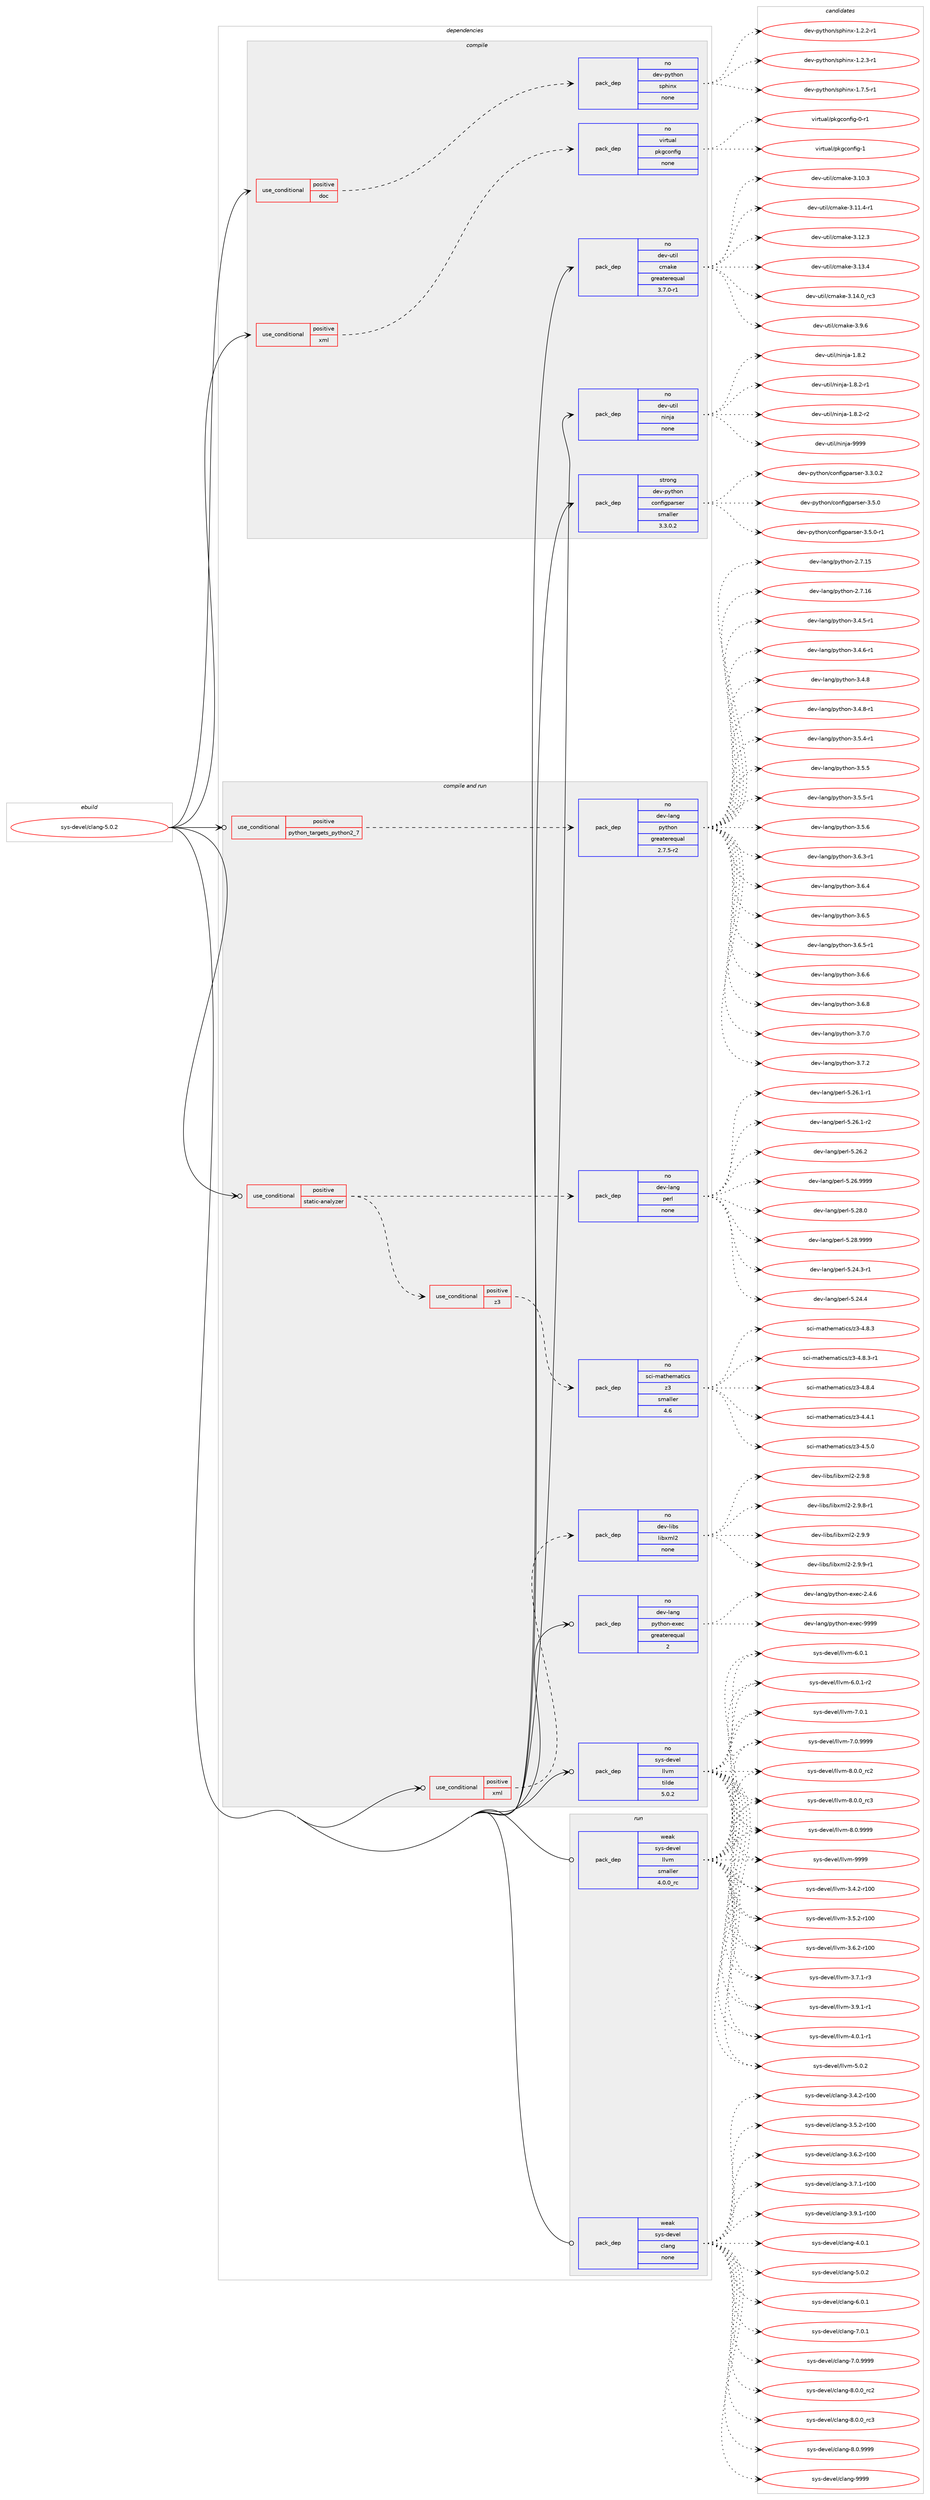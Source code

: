 digraph prolog {

# *************
# Graph options
# *************

newrank=true;
concentrate=true;
compound=true;
graph [rankdir=LR,fontname=Helvetica,fontsize=10,ranksep=1.5];#, ranksep=2.5, nodesep=0.2];
edge  [arrowhead=vee];
node  [fontname=Helvetica,fontsize=10];

# **********
# The ebuild
# **********

subgraph cluster_leftcol {
color=gray;
rank=same;
label=<<i>ebuild</i>>;
id [label="sys-devel/clang-5.0.2", color=red, width=4, href="../sys-devel/clang-5.0.2.svg"];
}

# ****************
# The dependencies
# ****************

subgraph cluster_midcol {
color=gray;
label=<<i>dependencies</i>>;
subgraph cluster_compile {
fillcolor="#eeeeee";
style=filled;
label=<<i>compile</i>>;
subgraph cond459395 {
dependency1726841 [label=<<TABLE BORDER="0" CELLBORDER="1" CELLSPACING="0" CELLPADDING="4"><TR><TD ROWSPAN="3" CELLPADDING="10">use_conditional</TD></TR><TR><TD>positive</TD></TR><TR><TD>doc</TD></TR></TABLE>>, shape=none, color=red];
subgraph pack1239148 {
dependency1726842 [label=<<TABLE BORDER="0" CELLBORDER="1" CELLSPACING="0" CELLPADDING="4" WIDTH="220"><TR><TD ROWSPAN="6" CELLPADDING="30">pack_dep</TD></TR><TR><TD WIDTH="110">no</TD></TR><TR><TD>dev-python</TD></TR><TR><TD>sphinx</TD></TR><TR><TD>none</TD></TR><TR><TD></TD></TR></TABLE>>, shape=none, color=blue];
}
dependency1726841:e -> dependency1726842:w [weight=20,style="dashed",arrowhead="vee"];
}
id:e -> dependency1726841:w [weight=20,style="solid",arrowhead="vee"];
subgraph cond459396 {
dependency1726843 [label=<<TABLE BORDER="0" CELLBORDER="1" CELLSPACING="0" CELLPADDING="4"><TR><TD ROWSPAN="3" CELLPADDING="10">use_conditional</TD></TR><TR><TD>positive</TD></TR><TR><TD>xml</TD></TR></TABLE>>, shape=none, color=red];
subgraph pack1239149 {
dependency1726844 [label=<<TABLE BORDER="0" CELLBORDER="1" CELLSPACING="0" CELLPADDING="4" WIDTH="220"><TR><TD ROWSPAN="6" CELLPADDING="30">pack_dep</TD></TR><TR><TD WIDTH="110">no</TD></TR><TR><TD>virtual</TD></TR><TR><TD>pkgconfig</TD></TR><TR><TD>none</TD></TR><TR><TD></TD></TR></TABLE>>, shape=none, color=blue];
}
dependency1726843:e -> dependency1726844:w [weight=20,style="dashed",arrowhead="vee"];
}
id:e -> dependency1726843:w [weight=20,style="solid",arrowhead="vee"];
subgraph pack1239150 {
dependency1726845 [label=<<TABLE BORDER="0" CELLBORDER="1" CELLSPACING="0" CELLPADDING="4" WIDTH="220"><TR><TD ROWSPAN="6" CELLPADDING="30">pack_dep</TD></TR><TR><TD WIDTH="110">no</TD></TR><TR><TD>dev-util</TD></TR><TR><TD>cmake</TD></TR><TR><TD>greaterequal</TD></TR><TR><TD>3.7.0-r1</TD></TR></TABLE>>, shape=none, color=blue];
}
id:e -> dependency1726845:w [weight=20,style="solid",arrowhead="vee"];
subgraph pack1239151 {
dependency1726846 [label=<<TABLE BORDER="0" CELLBORDER="1" CELLSPACING="0" CELLPADDING="4" WIDTH="220"><TR><TD ROWSPAN="6" CELLPADDING="30">pack_dep</TD></TR><TR><TD WIDTH="110">no</TD></TR><TR><TD>dev-util</TD></TR><TR><TD>ninja</TD></TR><TR><TD>none</TD></TR><TR><TD></TD></TR></TABLE>>, shape=none, color=blue];
}
id:e -> dependency1726846:w [weight=20,style="solid",arrowhead="vee"];
subgraph pack1239152 {
dependency1726847 [label=<<TABLE BORDER="0" CELLBORDER="1" CELLSPACING="0" CELLPADDING="4" WIDTH="220"><TR><TD ROWSPAN="6" CELLPADDING="30">pack_dep</TD></TR><TR><TD WIDTH="110">strong</TD></TR><TR><TD>dev-python</TD></TR><TR><TD>configparser</TD></TR><TR><TD>smaller</TD></TR><TR><TD>3.3.0.2</TD></TR></TABLE>>, shape=none, color=blue];
}
id:e -> dependency1726847:w [weight=20,style="solid",arrowhead="vee"];
}
subgraph cluster_compileandrun {
fillcolor="#eeeeee";
style=filled;
label=<<i>compile and run</i>>;
subgraph cond459397 {
dependency1726848 [label=<<TABLE BORDER="0" CELLBORDER="1" CELLSPACING="0" CELLPADDING="4"><TR><TD ROWSPAN="3" CELLPADDING="10">use_conditional</TD></TR><TR><TD>positive</TD></TR><TR><TD>python_targets_python2_7</TD></TR></TABLE>>, shape=none, color=red];
subgraph pack1239153 {
dependency1726849 [label=<<TABLE BORDER="0" CELLBORDER="1" CELLSPACING="0" CELLPADDING="4" WIDTH="220"><TR><TD ROWSPAN="6" CELLPADDING="30">pack_dep</TD></TR><TR><TD WIDTH="110">no</TD></TR><TR><TD>dev-lang</TD></TR><TR><TD>python</TD></TR><TR><TD>greaterequal</TD></TR><TR><TD>2.7.5-r2</TD></TR></TABLE>>, shape=none, color=blue];
}
dependency1726848:e -> dependency1726849:w [weight=20,style="dashed",arrowhead="vee"];
}
id:e -> dependency1726848:w [weight=20,style="solid",arrowhead="odotvee"];
subgraph cond459398 {
dependency1726850 [label=<<TABLE BORDER="0" CELLBORDER="1" CELLSPACING="0" CELLPADDING="4"><TR><TD ROWSPAN="3" CELLPADDING="10">use_conditional</TD></TR><TR><TD>positive</TD></TR><TR><TD>static-analyzer</TD></TR></TABLE>>, shape=none, color=red];
subgraph pack1239154 {
dependency1726851 [label=<<TABLE BORDER="0" CELLBORDER="1" CELLSPACING="0" CELLPADDING="4" WIDTH="220"><TR><TD ROWSPAN="6" CELLPADDING="30">pack_dep</TD></TR><TR><TD WIDTH="110">no</TD></TR><TR><TD>dev-lang</TD></TR><TR><TD>perl</TD></TR><TR><TD>none</TD></TR><TR><TD></TD></TR></TABLE>>, shape=none, color=blue];
}
dependency1726850:e -> dependency1726851:w [weight=20,style="dashed",arrowhead="vee"];
subgraph cond459399 {
dependency1726852 [label=<<TABLE BORDER="0" CELLBORDER="1" CELLSPACING="0" CELLPADDING="4"><TR><TD ROWSPAN="3" CELLPADDING="10">use_conditional</TD></TR><TR><TD>positive</TD></TR><TR><TD>z3</TD></TR></TABLE>>, shape=none, color=red];
subgraph pack1239155 {
dependency1726853 [label=<<TABLE BORDER="0" CELLBORDER="1" CELLSPACING="0" CELLPADDING="4" WIDTH="220"><TR><TD ROWSPAN="6" CELLPADDING="30">pack_dep</TD></TR><TR><TD WIDTH="110">no</TD></TR><TR><TD>sci-mathematics</TD></TR><TR><TD>z3</TD></TR><TR><TD>smaller</TD></TR><TR><TD>4.6</TD></TR></TABLE>>, shape=none, color=blue];
}
dependency1726852:e -> dependency1726853:w [weight=20,style="dashed",arrowhead="vee"];
}
dependency1726850:e -> dependency1726852:w [weight=20,style="dashed",arrowhead="vee"];
}
id:e -> dependency1726850:w [weight=20,style="solid",arrowhead="odotvee"];
subgraph cond459400 {
dependency1726854 [label=<<TABLE BORDER="0" CELLBORDER="1" CELLSPACING="0" CELLPADDING="4"><TR><TD ROWSPAN="3" CELLPADDING="10">use_conditional</TD></TR><TR><TD>positive</TD></TR><TR><TD>xml</TD></TR></TABLE>>, shape=none, color=red];
subgraph pack1239156 {
dependency1726855 [label=<<TABLE BORDER="0" CELLBORDER="1" CELLSPACING="0" CELLPADDING="4" WIDTH="220"><TR><TD ROWSPAN="6" CELLPADDING="30">pack_dep</TD></TR><TR><TD WIDTH="110">no</TD></TR><TR><TD>dev-libs</TD></TR><TR><TD>libxml2</TD></TR><TR><TD>none</TD></TR><TR><TD></TD></TR></TABLE>>, shape=none, color=blue];
}
dependency1726854:e -> dependency1726855:w [weight=20,style="dashed",arrowhead="vee"];
}
id:e -> dependency1726854:w [weight=20,style="solid",arrowhead="odotvee"];
subgraph pack1239157 {
dependency1726856 [label=<<TABLE BORDER="0" CELLBORDER="1" CELLSPACING="0" CELLPADDING="4" WIDTH="220"><TR><TD ROWSPAN="6" CELLPADDING="30">pack_dep</TD></TR><TR><TD WIDTH="110">no</TD></TR><TR><TD>dev-lang</TD></TR><TR><TD>python-exec</TD></TR><TR><TD>greaterequal</TD></TR><TR><TD>2</TD></TR></TABLE>>, shape=none, color=blue];
}
id:e -> dependency1726856:w [weight=20,style="solid",arrowhead="odotvee"];
subgraph pack1239158 {
dependency1726857 [label=<<TABLE BORDER="0" CELLBORDER="1" CELLSPACING="0" CELLPADDING="4" WIDTH="220"><TR><TD ROWSPAN="6" CELLPADDING="30">pack_dep</TD></TR><TR><TD WIDTH="110">no</TD></TR><TR><TD>sys-devel</TD></TR><TR><TD>llvm</TD></TR><TR><TD>tilde</TD></TR><TR><TD>5.0.2</TD></TR></TABLE>>, shape=none, color=blue];
}
id:e -> dependency1726857:w [weight=20,style="solid",arrowhead="odotvee"];
}
subgraph cluster_run {
fillcolor="#eeeeee";
style=filled;
label=<<i>run</i>>;
subgraph pack1239159 {
dependency1726858 [label=<<TABLE BORDER="0" CELLBORDER="1" CELLSPACING="0" CELLPADDING="4" WIDTH="220"><TR><TD ROWSPAN="6" CELLPADDING="30">pack_dep</TD></TR><TR><TD WIDTH="110">weak</TD></TR><TR><TD>sys-devel</TD></TR><TR><TD>clang</TD></TR><TR><TD>none</TD></TR><TR><TD></TD></TR></TABLE>>, shape=none, color=blue];
}
id:e -> dependency1726858:w [weight=20,style="solid",arrowhead="odot"];
subgraph pack1239160 {
dependency1726859 [label=<<TABLE BORDER="0" CELLBORDER="1" CELLSPACING="0" CELLPADDING="4" WIDTH="220"><TR><TD ROWSPAN="6" CELLPADDING="30">pack_dep</TD></TR><TR><TD WIDTH="110">weak</TD></TR><TR><TD>sys-devel</TD></TR><TR><TD>llvm</TD></TR><TR><TD>smaller</TD></TR><TR><TD>4.0.0_rc</TD></TR></TABLE>>, shape=none, color=blue];
}
id:e -> dependency1726859:w [weight=20,style="solid",arrowhead="odot"];
}
}

# **************
# The candidates
# **************

subgraph cluster_choices {
rank=same;
color=gray;
label=<<i>candidates</i>>;

subgraph choice1239148 {
color=black;
nodesep=1;
choice10010111845112121116104111110471151121041051101204549465046504511449 [label="dev-python/sphinx-1.2.2-r1", color=red, width=4,href="../dev-python/sphinx-1.2.2-r1.svg"];
choice10010111845112121116104111110471151121041051101204549465046514511449 [label="dev-python/sphinx-1.2.3-r1", color=red, width=4,href="../dev-python/sphinx-1.2.3-r1.svg"];
choice10010111845112121116104111110471151121041051101204549465546534511449 [label="dev-python/sphinx-1.7.5-r1", color=red, width=4,href="../dev-python/sphinx-1.7.5-r1.svg"];
dependency1726842:e -> choice10010111845112121116104111110471151121041051101204549465046504511449:w [style=dotted,weight="100"];
dependency1726842:e -> choice10010111845112121116104111110471151121041051101204549465046514511449:w [style=dotted,weight="100"];
dependency1726842:e -> choice10010111845112121116104111110471151121041051101204549465546534511449:w [style=dotted,weight="100"];
}
subgraph choice1239149 {
color=black;
nodesep=1;
choice11810511411611797108471121071039911111010210510345484511449 [label="virtual/pkgconfig-0-r1", color=red, width=4,href="../virtual/pkgconfig-0-r1.svg"];
choice1181051141161179710847112107103991111101021051034549 [label="virtual/pkgconfig-1", color=red, width=4,href="../virtual/pkgconfig-1.svg"];
dependency1726844:e -> choice11810511411611797108471121071039911111010210510345484511449:w [style=dotted,weight="100"];
dependency1726844:e -> choice1181051141161179710847112107103991111101021051034549:w [style=dotted,weight="100"];
}
subgraph choice1239150 {
color=black;
nodesep=1;
choice1001011184511711610510847991099710710145514649484651 [label="dev-util/cmake-3.10.3", color=red, width=4,href="../dev-util/cmake-3.10.3.svg"];
choice10010111845117116105108479910997107101455146494946524511449 [label="dev-util/cmake-3.11.4-r1", color=red, width=4,href="../dev-util/cmake-3.11.4-r1.svg"];
choice1001011184511711610510847991099710710145514649504651 [label="dev-util/cmake-3.12.3", color=red, width=4,href="../dev-util/cmake-3.12.3.svg"];
choice1001011184511711610510847991099710710145514649514652 [label="dev-util/cmake-3.13.4", color=red, width=4,href="../dev-util/cmake-3.13.4.svg"];
choice1001011184511711610510847991099710710145514649524648951149951 [label="dev-util/cmake-3.14.0_rc3", color=red, width=4,href="../dev-util/cmake-3.14.0_rc3.svg"];
choice10010111845117116105108479910997107101455146574654 [label="dev-util/cmake-3.9.6", color=red, width=4,href="../dev-util/cmake-3.9.6.svg"];
dependency1726845:e -> choice1001011184511711610510847991099710710145514649484651:w [style=dotted,weight="100"];
dependency1726845:e -> choice10010111845117116105108479910997107101455146494946524511449:w [style=dotted,weight="100"];
dependency1726845:e -> choice1001011184511711610510847991099710710145514649504651:w [style=dotted,weight="100"];
dependency1726845:e -> choice1001011184511711610510847991099710710145514649514652:w [style=dotted,weight="100"];
dependency1726845:e -> choice1001011184511711610510847991099710710145514649524648951149951:w [style=dotted,weight="100"];
dependency1726845:e -> choice10010111845117116105108479910997107101455146574654:w [style=dotted,weight="100"];
}
subgraph choice1239151 {
color=black;
nodesep=1;
choice100101118451171161051084711010511010697454946564650 [label="dev-util/ninja-1.8.2", color=red, width=4,href="../dev-util/ninja-1.8.2.svg"];
choice1001011184511711610510847110105110106974549465646504511449 [label="dev-util/ninja-1.8.2-r1", color=red, width=4,href="../dev-util/ninja-1.8.2-r1.svg"];
choice1001011184511711610510847110105110106974549465646504511450 [label="dev-util/ninja-1.8.2-r2", color=red, width=4,href="../dev-util/ninja-1.8.2-r2.svg"];
choice1001011184511711610510847110105110106974557575757 [label="dev-util/ninja-9999", color=red, width=4,href="../dev-util/ninja-9999.svg"];
dependency1726846:e -> choice100101118451171161051084711010511010697454946564650:w [style=dotted,weight="100"];
dependency1726846:e -> choice1001011184511711610510847110105110106974549465646504511449:w [style=dotted,weight="100"];
dependency1726846:e -> choice1001011184511711610510847110105110106974549465646504511450:w [style=dotted,weight="100"];
dependency1726846:e -> choice1001011184511711610510847110105110106974557575757:w [style=dotted,weight="100"];
}
subgraph choice1239152 {
color=black;
nodesep=1;
choice100101118451121211161041111104799111110102105103112971141151011144551465146484650 [label="dev-python/configparser-3.3.0.2", color=red, width=4,href="../dev-python/configparser-3.3.0.2.svg"];
choice10010111845112121116104111110479911111010210510311297114115101114455146534648 [label="dev-python/configparser-3.5.0", color=red, width=4,href="../dev-python/configparser-3.5.0.svg"];
choice100101118451121211161041111104799111110102105103112971141151011144551465346484511449 [label="dev-python/configparser-3.5.0-r1", color=red, width=4,href="../dev-python/configparser-3.5.0-r1.svg"];
dependency1726847:e -> choice100101118451121211161041111104799111110102105103112971141151011144551465146484650:w [style=dotted,weight="100"];
dependency1726847:e -> choice10010111845112121116104111110479911111010210510311297114115101114455146534648:w [style=dotted,weight="100"];
dependency1726847:e -> choice100101118451121211161041111104799111110102105103112971141151011144551465346484511449:w [style=dotted,weight="100"];
}
subgraph choice1239153 {
color=black;
nodesep=1;
choice10010111845108971101034711212111610411111045504655464953 [label="dev-lang/python-2.7.15", color=red, width=4,href="../dev-lang/python-2.7.15.svg"];
choice10010111845108971101034711212111610411111045504655464954 [label="dev-lang/python-2.7.16", color=red, width=4,href="../dev-lang/python-2.7.16.svg"];
choice1001011184510897110103471121211161041111104551465246534511449 [label="dev-lang/python-3.4.5-r1", color=red, width=4,href="../dev-lang/python-3.4.5-r1.svg"];
choice1001011184510897110103471121211161041111104551465246544511449 [label="dev-lang/python-3.4.6-r1", color=red, width=4,href="../dev-lang/python-3.4.6-r1.svg"];
choice100101118451089711010347112121116104111110455146524656 [label="dev-lang/python-3.4.8", color=red, width=4,href="../dev-lang/python-3.4.8.svg"];
choice1001011184510897110103471121211161041111104551465246564511449 [label="dev-lang/python-3.4.8-r1", color=red, width=4,href="../dev-lang/python-3.4.8-r1.svg"];
choice1001011184510897110103471121211161041111104551465346524511449 [label="dev-lang/python-3.5.4-r1", color=red, width=4,href="../dev-lang/python-3.5.4-r1.svg"];
choice100101118451089711010347112121116104111110455146534653 [label="dev-lang/python-3.5.5", color=red, width=4,href="../dev-lang/python-3.5.5.svg"];
choice1001011184510897110103471121211161041111104551465346534511449 [label="dev-lang/python-3.5.5-r1", color=red, width=4,href="../dev-lang/python-3.5.5-r1.svg"];
choice100101118451089711010347112121116104111110455146534654 [label="dev-lang/python-3.5.6", color=red, width=4,href="../dev-lang/python-3.5.6.svg"];
choice1001011184510897110103471121211161041111104551465446514511449 [label="dev-lang/python-3.6.3-r1", color=red, width=4,href="../dev-lang/python-3.6.3-r1.svg"];
choice100101118451089711010347112121116104111110455146544652 [label="dev-lang/python-3.6.4", color=red, width=4,href="../dev-lang/python-3.6.4.svg"];
choice100101118451089711010347112121116104111110455146544653 [label="dev-lang/python-3.6.5", color=red, width=4,href="../dev-lang/python-3.6.5.svg"];
choice1001011184510897110103471121211161041111104551465446534511449 [label="dev-lang/python-3.6.5-r1", color=red, width=4,href="../dev-lang/python-3.6.5-r1.svg"];
choice100101118451089711010347112121116104111110455146544654 [label="dev-lang/python-3.6.6", color=red, width=4,href="../dev-lang/python-3.6.6.svg"];
choice100101118451089711010347112121116104111110455146544656 [label="dev-lang/python-3.6.8", color=red, width=4,href="../dev-lang/python-3.6.8.svg"];
choice100101118451089711010347112121116104111110455146554648 [label="dev-lang/python-3.7.0", color=red, width=4,href="../dev-lang/python-3.7.0.svg"];
choice100101118451089711010347112121116104111110455146554650 [label="dev-lang/python-3.7.2", color=red, width=4,href="../dev-lang/python-3.7.2.svg"];
dependency1726849:e -> choice10010111845108971101034711212111610411111045504655464953:w [style=dotted,weight="100"];
dependency1726849:e -> choice10010111845108971101034711212111610411111045504655464954:w [style=dotted,weight="100"];
dependency1726849:e -> choice1001011184510897110103471121211161041111104551465246534511449:w [style=dotted,weight="100"];
dependency1726849:e -> choice1001011184510897110103471121211161041111104551465246544511449:w [style=dotted,weight="100"];
dependency1726849:e -> choice100101118451089711010347112121116104111110455146524656:w [style=dotted,weight="100"];
dependency1726849:e -> choice1001011184510897110103471121211161041111104551465246564511449:w [style=dotted,weight="100"];
dependency1726849:e -> choice1001011184510897110103471121211161041111104551465346524511449:w [style=dotted,weight="100"];
dependency1726849:e -> choice100101118451089711010347112121116104111110455146534653:w [style=dotted,weight="100"];
dependency1726849:e -> choice1001011184510897110103471121211161041111104551465346534511449:w [style=dotted,weight="100"];
dependency1726849:e -> choice100101118451089711010347112121116104111110455146534654:w [style=dotted,weight="100"];
dependency1726849:e -> choice1001011184510897110103471121211161041111104551465446514511449:w [style=dotted,weight="100"];
dependency1726849:e -> choice100101118451089711010347112121116104111110455146544652:w [style=dotted,weight="100"];
dependency1726849:e -> choice100101118451089711010347112121116104111110455146544653:w [style=dotted,weight="100"];
dependency1726849:e -> choice1001011184510897110103471121211161041111104551465446534511449:w [style=dotted,weight="100"];
dependency1726849:e -> choice100101118451089711010347112121116104111110455146544654:w [style=dotted,weight="100"];
dependency1726849:e -> choice100101118451089711010347112121116104111110455146544656:w [style=dotted,weight="100"];
dependency1726849:e -> choice100101118451089711010347112121116104111110455146554648:w [style=dotted,weight="100"];
dependency1726849:e -> choice100101118451089711010347112121116104111110455146554650:w [style=dotted,weight="100"];
}
subgraph choice1239154 {
color=black;
nodesep=1;
choice100101118451089711010347112101114108455346505246514511449 [label="dev-lang/perl-5.24.3-r1", color=red, width=4,href="../dev-lang/perl-5.24.3-r1.svg"];
choice10010111845108971101034711210111410845534650524652 [label="dev-lang/perl-5.24.4", color=red, width=4,href="../dev-lang/perl-5.24.4.svg"];
choice100101118451089711010347112101114108455346505446494511449 [label="dev-lang/perl-5.26.1-r1", color=red, width=4,href="../dev-lang/perl-5.26.1-r1.svg"];
choice100101118451089711010347112101114108455346505446494511450 [label="dev-lang/perl-5.26.1-r2", color=red, width=4,href="../dev-lang/perl-5.26.1-r2.svg"];
choice10010111845108971101034711210111410845534650544650 [label="dev-lang/perl-5.26.2", color=red, width=4,href="../dev-lang/perl-5.26.2.svg"];
choice10010111845108971101034711210111410845534650544657575757 [label="dev-lang/perl-5.26.9999", color=red, width=4,href="../dev-lang/perl-5.26.9999.svg"];
choice10010111845108971101034711210111410845534650564648 [label="dev-lang/perl-5.28.0", color=red, width=4,href="../dev-lang/perl-5.28.0.svg"];
choice10010111845108971101034711210111410845534650564657575757 [label="dev-lang/perl-5.28.9999", color=red, width=4,href="../dev-lang/perl-5.28.9999.svg"];
dependency1726851:e -> choice100101118451089711010347112101114108455346505246514511449:w [style=dotted,weight="100"];
dependency1726851:e -> choice10010111845108971101034711210111410845534650524652:w [style=dotted,weight="100"];
dependency1726851:e -> choice100101118451089711010347112101114108455346505446494511449:w [style=dotted,weight="100"];
dependency1726851:e -> choice100101118451089711010347112101114108455346505446494511450:w [style=dotted,weight="100"];
dependency1726851:e -> choice10010111845108971101034711210111410845534650544650:w [style=dotted,weight="100"];
dependency1726851:e -> choice10010111845108971101034711210111410845534650544657575757:w [style=dotted,weight="100"];
dependency1726851:e -> choice10010111845108971101034711210111410845534650564648:w [style=dotted,weight="100"];
dependency1726851:e -> choice10010111845108971101034711210111410845534650564657575757:w [style=dotted,weight="100"];
}
subgraph choice1239155 {
color=black;
nodesep=1;
choice11599105451099711610410110997116105991154712251455246524649 [label="sci-mathematics/z3-4.4.1", color=red, width=4,href="../sci-mathematics/z3-4.4.1.svg"];
choice11599105451099711610410110997116105991154712251455246534648 [label="sci-mathematics/z3-4.5.0", color=red, width=4,href="../sci-mathematics/z3-4.5.0.svg"];
choice11599105451099711610410110997116105991154712251455246564651 [label="sci-mathematics/z3-4.8.3", color=red, width=4,href="../sci-mathematics/z3-4.8.3.svg"];
choice115991054510997116104101109971161059911547122514552465646514511449 [label="sci-mathematics/z3-4.8.3-r1", color=red, width=4,href="../sci-mathematics/z3-4.8.3-r1.svg"];
choice11599105451099711610410110997116105991154712251455246564652 [label="sci-mathematics/z3-4.8.4", color=red, width=4,href="../sci-mathematics/z3-4.8.4.svg"];
dependency1726853:e -> choice11599105451099711610410110997116105991154712251455246524649:w [style=dotted,weight="100"];
dependency1726853:e -> choice11599105451099711610410110997116105991154712251455246534648:w [style=dotted,weight="100"];
dependency1726853:e -> choice11599105451099711610410110997116105991154712251455246564651:w [style=dotted,weight="100"];
dependency1726853:e -> choice115991054510997116104101109971161059911547122514552465646514511449:w [style=dotted,weight="100"];
dependency1726853:e -> choice11599105451099711610410110997116105991154712251455246564652:w [style=dotted,weight="100"];
}
subgraph choice1239156 {
color=black;
nodesep=1;
choice1001011184510810598115471081059812010910850455046574656 [label="dev-libs/libxml2-2.9.8", color=red, width=4,href="../dev-libs/libxml2-2.9.8.svg"];
choice10010111845108105981154710810598120109108504550465746564511449 [label="dev-libs/libxml2-2.9.8-r1", color=red, width=4,href="../dev-libs/libxml2-2.9.8-r1.svg"];
choice1001011184510810598115471081059812010910850455046574657 [label="dev-libs/libxml2-2.9.9", color=red, width=4,href="../dev-libs/libxml2-2.9.9.svg"];
choice10010111845108105981154710810598120109108504550465746574511449 [label="dev-libs/libxml2-2.9.9-r1", color=red, width=4,href="../dev-libs/libxml2-2.9.9-r1.svg"];
dependency1726855:e -> choice1001011184510810598115471081059812010910850455046574656:w [style=dotted,weight="100"];
dependency1726855:e -> choice10010111845108105981154710810598120109108504550465746564511449:w [style=dotted,weight="100"];
dependency1726855:e -> choice1001011184510810598115471081059812010910850455046574657:w [style=dotted,weight="100"];
dependency1726855:e -> choice10010111845108105981154710810598120109108504550465746574511449:w [style=dotted,weight="100"];
}
subgraph choice1239157 {
color=black;
nodesep=1;
choice1001011184510897110103471121211161041111104510112010199455046524654 [label="dev-lang/python-exec-2.4.6", color=red, width=4,href="../dev-lang/python-exec-2.4.6.svg"];
choice10010111845108971101034711212111610411111045101120101994557575757 [label="dev-lang/python-exec-9999", color=red, width=4,href="../dev-lang/python-exec-9999.svg"];
dependency1726856:e -> choice1001011184510897110103471121211161041111104510112010199455046524654:w [style=dotted,weight="100"];
dependency1726856:e -> choice10010111845108971101034711212111610411111045101120101994557575757:w [style=dotted,weight="100"];
}
subgraph choice1239158 {
color=black;
nodesep=1;
choice115121115451001011181011084710810811810945514652465045114494848 [label="sys-devel/llvm-3.4.2-r100", color=red, width=4,href="../sys-devel/llvm-3.4.2-r100.svg"];
choice115121115451001011181011084710810811810945514653465045114494848 [label="sys-devel/llvm-3.5.2-r100", color=red, width=4,href="../sys-devel/llvm-3.5.2-r100.svg"];
choice115121115451001011181011084710810811810945514654465045114494848 [label="sys-devel/llvm-3.6.2-r100", color=red, width=4,href="../sys-devel/llvm-3.6.2-r100.svg"];
choice11512111545100101118101108471081081181094551465546494511451 [label="sys-devel/llvm-3.7.1-r3", color=red, width=4,href="../sys-devel/llvm-3.7.1-r3.svg"];
choice11512111545100101118101108471081081181094551465746494511449 [label="sys-devel/llvm-3.9.1-r1", color=red, width=4,href="../sys-devel/llvm-3.9.1-r1.svg"];
choice11512111545100101118101108471081081181094552464846494511449 [label="sys-devel/llvm-4.0.1-r1", color=red, width=4,href="../sys-devel/llvm-4.0.1-r1.svg"];
choice1151211154510010111810110847108108118109455346484650 [label="sys-devel/llvm-5.0.2", color=red, width=4,href="../sys-devel/llvm-5.0.2.svg"];
choice1151211154510010111810110847108108118109455446484649 [label="sys-devel/llvm-6.0.1", color=red, width=4,href="../sys-devel/llvm-6.0.1.svg"];
choice11512111545100101118101108471081081181094554464846494511450 [label="sys-devel/llvm-6.0.1-r2", color=red, width=4,href="../sys-devel/llvm-6.0.1-r2.svg"];
choice1151211154510010111810110847108108118109455546484649 [label="sys-devel/llvm-7.0.1", color=red, width=4,href="../sys-devel/llvm-7.0.1.svg"];
choice1151211154510010111810110847108108118109455546484657575757 [label="sys-devel/llvm-7.0.9999", color=red, width=4,href="../sys-devel/llvm-7.0.9999.svg"];
choice1151211154510010111810110847108108118109455646484648951149950 [label="sys-devel/llvm-8.0.0_rc2", color=red, width=4,href="../sys-devel/llvm-8.0.0_rc2.svg"];
choice1151211154510010111810110847108108118109455646484648951149951 [label="sys-devel/llvm-8.0.0_rc3", color=red, width=4,href="../sys-devel/llvm-8.0.0_rc3.svg"];
choice1151211154510010111810110847108108118109455646484657575757 [label="sys-devel/llvm-8.0.9999", color=red, width=4,href="../sys-devel/llvm-8.0.9999.svg"];
choice11512111545100101118101108471081081181094557575757 [label="sys-devel/llvm-9999", color=red, width=4,href="../sys-devel/llvm-9999.svg"];
dependency1726857:e -> choice115121115451001011181011084710810811810945514652465045114494848:w [style=dotted,weight="100"];
dependency1726857:e -> choice115121115451001011181011084710810811810945514653465045114494848:w [style=dotted,weight="100"];
dependency1726857:e -> choice115121115451001011181011084710810811810945514654465045114494848:w [style=dotted,weight="100"];
dependency1726857:e -> choice11512111545100101118101108471081081181094551465546494511451:w [style=dotted,weight="100"];
dependency1726857:e -> choice11512111545100101118101108471081081181094551465746494511449:w [style=dotted,weight="100"];
dependency1726857:e -> choice11512111545100101118101108471081081181094552464846494511449:w [style=dotted,weight="100"];
dependency1726857:e -> choice1151211154510010111810110847108108118109455346484650:w [style=dotted,weight="100"];
dependency1726857:e -> choice1151211154510010111810110847108108118109455446484649:w [style=dotted,weight="100"];
dependency1726857:e -> choice11512111545100101118101108471081081181094554464846494511450:w [style=dotted,weight="100"];
dependency1726857:e -> choice1151211154510010111810110847108108118109455546484649:w [style=dotted,weight="100"];
dependency1726857:e -> choice1151211154510010111810110847108108118109455546484657575757:w [style=dotted,weight="100"];
dependency1726857:e -> choice1151211154510010111810110847108108118109455646484648951149950:w [style=dotted,weight="100"];
dependency1726857:e -> choice1151211154510010111810110847108108118109455646484648951149951:w [style=dotted,weight="100"];
dependency1726857:e -> choice1151211154510010111810110847108108118109455646484657575757:w [style=dotted,weight="100"];
dependency1726857:e -> choice11512111545100101118101108471081081181094557575757:w [style=dotted,weight="100"];
}
subgraph choice1239159 {
color=black;
nodesep=1;
choice1151211154510010111810110847991089711010345514652465045114494848 [label="sys-devel/clang-3.4.2-r100", color=red, width=4,href="../sys-devel/clang-3.4.2-r100.svg"];
choice1151211154510010111810110847991089711010345514653465045114494848 [label="sys-devel/clang-3.5.2-r100", color=red, width=4,href="../sys-devel/clang-3.5.2-r100.svg"];
choice1151211154510010111810110847991089711010345514654465045114494848 [label="sys-devel/clang-3.6.2-r100", color=red, width=4,href="../sys-devel/clang-3.6.2-r100.svg"];
choice1151211154510010111810110847991089711010345514655464945114494848 [label="sys-devel/clang-3.7.1-r100", color=red, width=4,href="../sys-devel/clang-3.7.1-r100.svg"];
choice1151211154510010111810110847991089711010345514657464945114494848 [label="sys-devel/clang-3.9.1-r100", color=red, width=4,href="../sys-devel/clang-3.9.1-r100.svg"];
choice11512111545100101118101108479910897110103455246484649 [label="sys-devel/clang-4.0.1", color=red, width=4,href="../sys-devel/clang-4.0.1.svg"];
choice11512111545100101118101108479910897110103455346484650 [label="sys-devel/clang-5.0.2", color=red, width=4,href="../sys-devel/clang-5.0.2.svg"];
choice11512111545100101118101108479910897110103455446484649 [label="sys-devel/clang-6.0.1", color=red, width=4,href="../sys-devel/clang-6.0.1.svg"];
choice11512111545100101118101108479910897110103455546484649 [label="sys-devel/clang-7.0.1", color=red, width=4,href="../sys-devel/clang-7.0.1.svg"];
choice11512111545100101118101108479910897110103455546484657575757 [label="sys-devel/clang-7.0.9999", color=red, width=4,href="../sys-devel/clang-7.0.9999.svg"];
choice11512111545100101118101108479910897110103455646484648951149950 [label="sys-devel/clang-8.0.0_rc2", color=red, width=4,href="../sys-devel/clang-8.0.0_rc2.svg"];
choice11512111545100101118101108479910897110103455646484648951149951 [label="sys-devel/clang-8.0.0_rc3", color=red, width=4,href="../sys-devel/clang-8.0.0_rc3.svg"];
choice11512111545100101118101108479910897110103455646484657575757 [label="sys-devel/clang-8.0.9999", color=red, width=4,href="../sys-devel/clang-8.0.9999.svg"];
choice115121115451001011181011084799108971101034557575757 [label="sys-devel/clang-9999", color=red, width=4,href="../sys-devel/clang-9999.svg"];
dependency1726858:e -> choice1151211154510010111810110847991089711010345514652465045114494848:w [style=dotted,weight="100"];
dependency1726858:e -> choice1151211154510010111810110847991089711010345514653465045114494848:w [style=dotted,weight="100"];
dependency1726858:e -> choice1151211154510010111810110847991089711010345514654465045114494848:w [style=dotted,weight="100"];
dependency1726858:e -> choice1151211154510010111810110847991089711010345514655464945114494848:w [style=dotted,weight="100"];
dependency1726858:e -> choice1151211154510010111810110847991089711010345514657464945114494848:w [style=dotted,weight="100"];
dependency1726858:e -> choice11512111545100101118101108479910897110103455246484649:w [style=dotted,weight="100"];
dependency1726858:e -> choice11512111545100101118101108479910897110103455346484650:w [style=dotted,weight="100"];
dependency1726858:e -> choice11512111545100101118101108479910897110103455446484649:w [style=dotted,weight="100"];
dependency1726858:e -> choice11512111545100101118101108479910897110103455546484649:w [style=dotted,weight="100"];
dependency1726858:e -> choice11512111545100101118101108479910897110103455546484657575757:w [style=dotted,weight="100"];
dependency1726858:e -> choice11512111545100101118101108479910897110103455646484648951149950:w [style=dotted,weight="100"];
dependency1726858:e -> choice11512111545100101118101108479910897110103455646484648951149951:w [style=dotted,weight="100"];
dependency1726858:e -> choice11512111545100101118101108479910897110103455646484657575757:w [style=dotted,weight="100"];
dependency1726858:e -> choice115121115451001011181011084799108971101034557575757:w [style=dotted,weight="100"];
}
subgraph choice1239160 {
color=black;
nodesep=1;
choice115121115451001011181011084710810811810945514652465045114494848 [label="sys-devel/llvm-3.4.2-r100", color=red, width=4,href="../sys-devel/llvm-3.4.2-r100.svg"];
choice115121115451001011181011084710810811810945514653465045114494848 [label="sys-devel/llvm-3.5.2-r100", color=red, width=4,href="../sys-devel/llvm-3.5.2-r100.svg"];
choice115121115451001011181011084710810811810945514654465045114494848 [label="sys-devel/llvm-3.6.2-r100", color=red, width=4,href="../sys-devel/llvm-3.6.2-r100.svg"];
choice11512111545100101118101108471081081181094551465546494511451 [label="sys-devel/llvm-3.7.1-r3", color=red, width=4,href="../sys-devel/llvm-3.7.1-r3.svg"];
choice11512111545100101118101108471081081181094551465746494511449 [label="sys-devel/llvm-3.9.1-r1", color=red, width=4,href="../sys-devel/llvm-3.9.1-r1.svg"];
choice11512111545100101118101108471081081181094552464846494511449 [label="sys-devel/llvm-4.0.1-r1", color=red, width=4,href="../sys-devel/llvm-4.0.1-r1.svg"];
choice1151211154510010111810110847108108118109455346484650 [label="sys-devel/llvm-5.0.2", color=red, width=4,href="../sys-devel/llvm-5.0.2.svg"];
choice1151211154510010111810110847108108118109455446484649 [label="sys-devel/llvm-6.0.1", color=red, width=4,href="../sys-devel/llvm-6.0.1.svg"];
choice11512111545100101118101108471081081181094554464846494511450 [label="sys-devel/llvm-6.0.1-r2", color=red, width=4,href="../sys-devel/llvm-6.0.1-r2.svg"];
choice1151211154510010111810110847108108118109455546484649 [label="sys-devel/llvm-7.0.1", color=red, width=4,href="../sys-devel/llvm-7.0.1.svg"];
choice1151211154510010111810110847108108118109455546484657575757 [label="sys-devel/llvm-7.0.9999", color=red, width=4,href="../sys-devel/llvm-7.0.9999.svg"];
choice1151211154510010111810110847108108118109455646484648951149950 [label="sys-devel/llvm-8.0.0_rc2", color=red, width=4,href="../sys-devel/llvm-8.0.0_rc2.svg"];
choice1151211154510010111810110847108108118109455646484648951149951 [label="sys-devel/llvm-8.0.0_rc3", color=red, width=4,href="../sys-devel/llvm-8.0.0_rc3.svg"];
choice1151211154510010111810110847108108118109455646484657575757 [label="sys-devel/llvm-8.0.9999", color=red, width=4,href="../sys-devel/llvm-8.0.9999.svg"];
choice11512111545100101118101108471081081181094557575757 [label="sys-devel/llvm-9999", color=red, width=4,href="../sys-devel/llvm-9999.svg"];
dependency1726859:e -> choice115121115451001011181011084710810811810945514652465045114494848:w [style=dotted,weight="100"];
dependency1726859:e -> choice115121115451001011181011084710810811810945514653465045114494848:w [style=dotted,weight="100"];
dependency1726859:e -> choice115121115451001011181011084710810811810945514654465045114494848:w [style=dotted,weight="100"];
dependency1726859:e -> choice11512111545100101118101108471081081181094551465546494511451:w [style=dotted,weight="100"];
dependency1726859:e -> choice11512111545100101118101108471081081181094551465746494511449:w [style=dotted,weight="100"];
dependency1726859:e -> choice11512111545100101118101108471081081181094552464846494511449:w [style=dotted,weight="100"];
dependency1726859:e -> choice1151211154510010111810110847108108118109455346484650:w [style=dotted,weight="100"];
dependency1726859:e -> choice1151211154510010111810110847108108118109455446484649:w [style=dotted,weight="100"];
dependency1726859:e -> choice11512111545100101118101108471081081181094554464846494511450:w [style=dotted,weight="100"];
dependency1726859:e -> choice1151211154510010111810110847108108118109455546484649:w [style=dotted,weight="100"];
dependency1726859:e -> choice1151211154510010111810110847108108118109455546484657575757:w [style=dotted,weight="100"];
dependency1726859:e -> choice1151211154510010111810110847108108118109455646484648951149950:w [style=dotted,weight="100"];
dependency1726859:e -> choice1151211154510010111810110847108108118109455646484648951149951:w [style=dotted,weight="100"];
dependency1726859:e -> choice1151211154510010111810110847108108118109455646484657575757:w [style=dotted,weight="100"];
dependency1726859:e -> choice11512111545100101118101108471081081181094557575757:w [style=dotted,weight="100"];
}
}

}
